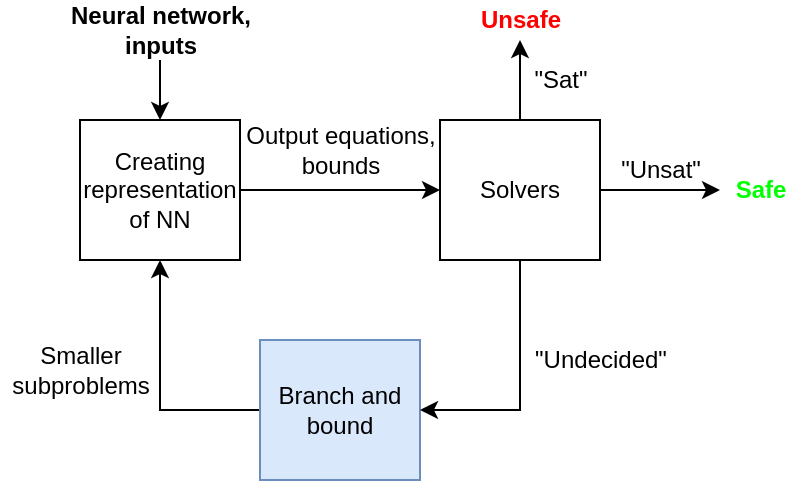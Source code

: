 <mxfile version="17.5.0" type="github"><diagram id="25EPY6-DcYNVYQALl1p4" name="Page-1"><mxGraphModel dx="1382" dy="764" grid="1" gridSize="10" guides="1" tooltips="1" connect="1" arrows="1" fold="1" page="1" pageScale="1" pageWidth="827" pageHeight="1169" math="0" shadow="0"><root><mxCell id="0"/><mxCell id="1" parent="0"/><mxCell id="3AXC4sWKn-cdUsdfnEmr-5" style="edgeStyle=orthogonalEdgeStyle;rounded=0;orthogonalLoop=1;jettySize=auto;html=1;" parent="1" source="3AXC4sWKn-cdUsdfnEmr-1" target="3AXC4sWKn-cdUsdfnEmr-4" edge="1"><mxGeometry relative="1" as="geometry"/></mxCell><mxCell id="3AXC4sWKn-cdUsdfnEmr-1" value="Creating representation of NN" style="rounded=0;whiteSpace=wrap;html=1;" parent="1" vertex="1"><mxGeometry x="350" y="270" width="80" height="70" as="geometry"/></mxCell><mxCell id="3AXC4sWKn-cdUsdfnEmr-8" style="edgeStyle=orthogonalEdgeStyle;rounded=0;orthogonalLoop=1;jettySize=auto;html=1;" parent="1" source="3AXC4sWKn-cdUsdfnEmr-2" target="3AXC4sWKn-cdUsdfnEmr-1" edge="1"><mxGeometry relative="1" as="geometry"/></mxCell><mxCell id="3AXC4sWKn-cdUsdfnEmr-2" value="Branch and bound" style="rounded=0;whiteSpace=wrap;html=1;fillColor=#dae8fc;strokeColor=#6c8ebf;" parent="1" vertex="1"><mxGeometry x="440" y="380" width="80" height="70" as="geometry"/></mxCell><mxCell id="3AXC4sWKn-cdUsdfnEmr-19" style="edgeStyle=orthogonalEdgeStyle;rounded=0;orthogonalLoop=1;jettySize=auto;html=1;fontColor=#00FF00;exitX=0.5;exitY=0;exitDx=0;exitDy=0;" parent="1" source="3AXC4sWKn-cdUsdfnEmr-4" edge="1"><mxGeometry relative="1" as="geometry"><mxPoint x="570" y="230" as="targetPoint"/><mxPoint x="610" y="425" as="sourcePoint"/></mxGeometry></mxCell><mxCell id="3AXC4sWKn-cdUsdfnEmr-6" style="edgeStyle=orthogonalEdgeStyle;rounded=0;orthogonalLoop=1;jettySize=auto;html=1;entryX=1;entryY=0.5;entryDx=0;entryDy=0;" parent="1" source="3AXC4sWKn-cdUsdfnEmr-4" target="3AXC4sWKn-cdUsdfnEmr-2" edge="1"><mxGeometry relative="1" as="geometry"><mxPoint x="570" y="390" as="targetPoint"/><Array as="points"><mxPoint x="570" y="415"/></Array></mxGeometry></mxCell><mxCell id="3AXC4sWKn-cdUsdfnEmr-14" style="edgeStyle=orthogonalEdgeStyle;rounded=0;orthogonalLoop=1;jettySize=auto;html=1;fontColor=#000000;" parent="1" source="3AXC4sWKn-cdUsdfnEmr-4" target="3AXC4sWKn-cdUsdfnEmr-17" edge="1"><mxGeometry relative="1" as="geometry"><mxPoint x="670" y="300" as="targetPoint"/></mxGeometry></mxCell><mxCell id="3AXC4sWKn-cdUsdfnEmr-4" value="Solvers" style="rounded=0;whiteSpace=wrap;html=1;" parent="1" vertex="1"><mxGeometry x="530" y="270" width="80" height="70" as="geometry"/></mxCell><mxCell id="3AXC4sWKn-cdUsdfnEmr-13" style="edgeStyle=orthogonalEdgeStyle;rounded=0;orthogonalLoop=1;jettySize=auto;html=1;fontColor=#000000;" parent="1" source="3AXC4sWKn-cdUsdfnEmr-12" target="3AXC4sWKn-cdUsdfnEmr-1" edge="1"><mxGeometry relative="1" as="geometry"/></mxCell><mxCell id="3AXC4sWKn-cdUsdfnEmr-12" value="Neural network, &lt;br&gt;inputs" style="text;html=1;align=center;verticalAlign=middle;resizable=0;points=[];autosize=1;strokeColor=none;fillColor=none;fontColor=#000000;fontStyle=1" parent="1" vertex="1"><mxGeometry x="335" y="210" width="110" height="30" as="geometry"/></mxCell><mxCell id="3AXC4sWKn-cdUsdfnEmr-15" value="&quot;Unsat&quot;" style="text;html=1;align=center;verticalAlign=middle;resizable=0;points=[];autosize=1;strokeColor=none;fillColor=none;fontColor=#000000;" parent="1" vertex="1"><mxGeometry x="610" y="285" width="60" height="20" as="geometry"/></mxCell><mxCell id="3AXC4sWKn-cdUsdfnEmr-17" value="Safe" style="text;html=1;align=center;verticalAlign=middle;resizable=0;points=[];autosize=1;strokeColor=none;fillColor=none;fontColor=#00FF00;fontStyle=1" parent="1" vertex="1"><mxGeometry x="670" y="295" width="40" height="20" as="geometry"/></mxCell><mxCell id="3AXC4sWKn-cdUsdfnEmr-20" value="&lt;font color=&quot;#ff0000&quot;&gt;&lt;b&gt;Unsafe&lt;/b&gt;&lt;/font&gt;" style="text;html=1;align=center;verticalAlign=middle;resizable=0;points=[];autosize=1;strokeColor=none;fillColor=none;fontColor=#00FF00;" parent="1" vertex="1"><mxGeometry x="540" y="210" width="60" height="20" as="geometry"/></mxCell><mxCell id="3AXC4sWKn-cdUsdfnEmr-23" value="&lt;font color=&quot;#000000&quot;&gt;&quot;Sat&quot;&lt;/font&gt;" style="text;html=1;align=center;verticalAlign=middle;resizable=0;points=[];autosize=1;strokeColor=none;fillColor=none;fontColor=#FFFF00;" parent="1" vertex="1"><mxGeometry x="570" y="240" width="40" height="20" as="geometry"/></mxCell><mxCell id="3AXC4sWKn-cdUsdfnEmr-29" value="Output equations,&lt;br&gt;bounds" style="text;html=1;align=center;verticalAlign=middle;resizable=0;points=[];autosize=1;strokeColor=none;fillColor=none;fontColor=#000000;" parent="1" vertex="1"><mxGeometry x="425" y="270" width="110" height="30" as="geometry"/></mxCell><mxCell id="a_O9K0V-ZCJDpH_BI81--1" value="Smaller &lt;br&gt;subproblems" style="text;html=1;align=center;verticalAlign=middle;resizable=0;points=[];autosize=1;strokeColor=none;fillColor=none;" vertex="1" parent="1"><mxGeometry x="310" y="380" width="80" height="30" as="geometry"/></mxCell><mxCell id="a_O9K0V-ZCJDpH_BI81--2" value="&quot;Undecided&quot;" style="text;html=1;align=center;verticalAlign=middle;resizable=0;points=[];autosize=1;strokeColor=none;fillColor=none;" vertex="1" parent="1"><mxGeometry x="570" y="380" width="80" height="20" as="geometry"/></mxCell></root></mxGraphModel></diagram></mxfile>